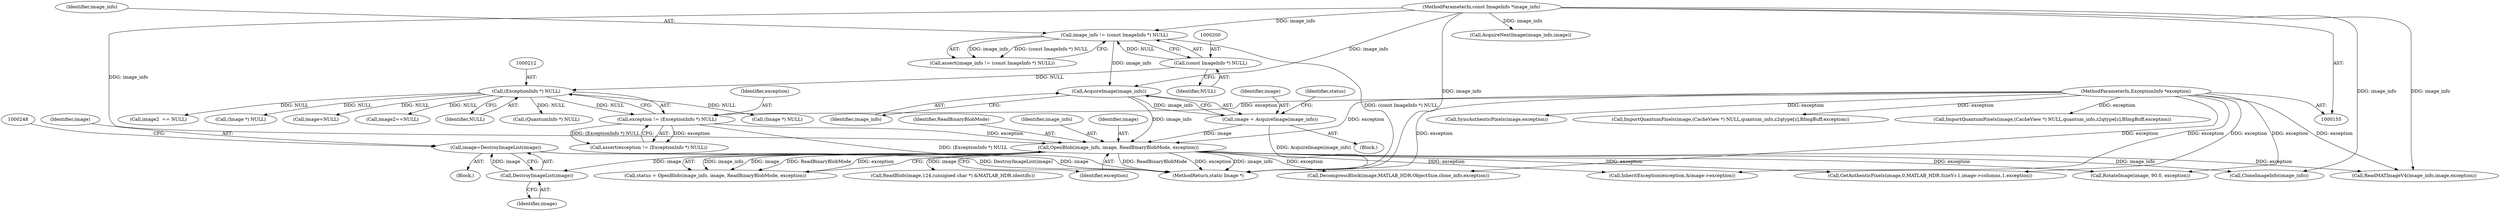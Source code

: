 digraph "0_ImageMagick_8a370f9ab120faf182aa160900ba692ba8e2bcf0@pointer" {
"1000242" [label="(Call,image=DestroyImageList(image))"];
"1000244" [label="(Call,DestroyImageList(image))"];
"1000232" [label="(Call,OpenBlob(image_info, image, ReadBinaryBlobMode, exception))"];
"1000228" [label="(Call,AcquireImage(image_info))"];
"1000197" [label="(Call,image_info != (const ImageInfo *) NULL)"];
"1000156" [label="(MethodParameterIn,const ImageInfo *image_info)"];
"1000199" [label="(Call,(const ImageInfo *) NULL)"];
"1000226" [label="(Call,image = AcquireImage(image_info))"];
"1000209" [label="(Call,exception != (ExceptionInfo *) NULL)"];
"1000157" [label="(MethodParameterIn,ExceptionInfo *exception)"];
"1000211" [label="(Call,(ExceptionInfo *) NULL)"];
"1000209" [label="(Call,exception != (ExceptionInfo *) NULL)"];
"1000227" [label="(Identifier,image)"];
"1000241" [label="(Block,)"];
"1000226" [label="(Call,image = AcquireImage(image_info))"];
"1000156" [label="(MethodParameterIn,const ImageInfo *image_info)"];
"1001705" [label="(Call,(Image *) NULL)"];
"1000252" [label="(Call,CloneImageInfo(image_info))"];
"1000210" [label="(Identifier,exception)"];
"1000286" [label="(Call,image2  == NULL)"];
"1000458" [label="(Call,DecompressBlock(image,MATLAB_HDR.ObjectSize,clone_info,exception))"];
"1001070" [label="(Call,InheritException(exception,&image->exception))"];
"1001326" [label="(Call,SyncAuthenticPixels(image,exception))"];
"1000247" [label="(Call,(Image *) NULL)"];
"1000230" [label="(Call,status = OpenBlob(image_info, image, ReadBinaryBlobMode, exception))"];
"1001699" [label="(Call,image=NULL)"];
"1000198" [label="(Identifier,image_info)"];
"1000256" [label="(Call,ReadBlob(image,124,(unsigned char *) &MATLAB_HDR.identific))"];
"1001286" [label="(Call,ImportQuantumPixels(image,(CacheView *) NULL,quantum_info,z2qtype[z],BImgBuff,exception))"];
"1000211" [label="(Call,(ExceptionInfo *) NULL)"];
"1001250" [label="(Call,ImportQuantumPixels(image,(CacheView *) NULL,quantum_info,z2qtype[z],BImgBuff,exception))"];
"1000234" [label="(Identifier,image)"];
"1000157" [label="(MethodParameterIn,ExceptionInfo *exception)"];
"1000197" [label="(Call,image_info != (const ImageInfo *) NULL)"];
"1000281" [label="(Call,ReadMATImageV4(image_info,image,exception))"];
"1000229" [label="(Identifier,image_info)"];
"1001811" [label="(MethodReturn,static Image *)"];
"1000236" [label="(Identifier,exception)"];
"1000201" [label="(Identifier,NULL)"];
"1000244" [label="(Call,DestroyImageList(image))"];
"1000466" [label="(Call,image2==NULL)"];
"1000213" [label="(Identifier,NULL)"];
"1000233" [label="(Identifier,image_info)"];
"1000235" [label="(Identifier,ReadBinaryBlobMode)"];
"1000231" [label="(Identifier,status)"];
"1000245" [label="(Identifier,image)"];
"1000242" [label="(Call,image=DestroyImageList(image))"];
"1001158" [label="(Call,GetAuthenticPixels(image,0,MATLAB_HDR.SizeY-i-1,image->columns,1,exception))"];
"1001594" [label="(Call,AcquireNextImage(image_info,image))"];
"1000196" [label="(Call,assert(image_info != (const ImageInfo *) NULL))"];
"1000158" [label="(Block,)"];
"1000228" [label="(Call,AcquireImage(image_info))"];
"1001502" [label="(Call,RotateImage(image, 90.0, exception))"];
"1000243" [label="(Identifier,image)"];
"1000232" [label="(Call,OpenBlob(image_info, image, ReadBinaryBlobMode, exception))"];
"1000977" [label="(Call,(QuantumInfo *) NULL)"];
"1000208" [label="(Call,assert(exception != (ExceptionInfo *) NULL))"];
"1000199" [label="(Call,(const ImageInfo *) NULL)"];
"1000242" -> "1000241"  [label="AST: "];
"1000242" -> "1000244"  [label="CFG: "];
"1000243" -> "1000242"  [label="AST: "];
"1000244" -> "1000242"  [label="AST: "];
"1000248" -> "1000242"  [label="CFG: "];
"1000242" -> "1001811"  [label="DDG: DestroyImageList(image)"];
"1000242" -> "1001811"  [label="DDG: image"];
"1000244" -> "1000242"  [label="DDG: image"];
"1000244" -> "1000245"  [label="CFG: "];
"1000245" -> "1000244"  [label="AST: "];
"1000232" -> "1000244"  [label="DDG: image"];
"1000232" -> "1000230"  [label="AST: "];
"1000232" -> "1000236"  [label="CFG: "];
"1000233" -> "1000232"  [label="AST: "];
"1000234" -> "1000232"  [label="AST: "];
"1000235" -> "1000232"  [label="AST: "];
"1000236" -> "1000232"  [label="AST: "];
"1000230" -> "1000232"  [label="CFG: "];
"1000232" -> "1001811"  [label="DDG: exception"];
"1000232" -> "1001811"  [label="DDG: image_info"];
"1000232" -> "1001811"  [label="DDG: ReadBinaryBlobMode"];
"1000232" -> "1000230"  [label="DDG: image_info"];
"1000232" -> "1000230"  [label="DDG: image"];
"1000232" -> "1000230"  [label="DDG: ReadBinaryBlobMode"];
"1000232" -> "1000230"  [label="DDG: exception"];
"1000228" -> "1000232"  [label="DDG: image_info"];
"1000156" -> "1000232"  [label="DDG: image_info"];
"1000226" -> "1000232"  [label="DDG: image"];
"1000209" -> "1000232"  [label="DDG: exception"];
"1000157" -> "1000232"  [label="DDG: exception"];
"1000232" -> "1000252"  [label="DDG: image_info"];
"1000232" -> "1000256"  [label="DDG: image"];
"1000232" -> "1000281"  [label="DDG: exception"];
"1000232" -> "1000458"  [label="DDG: exception"];
"1000232" -> "1001070"  [label="DDG: exception"];
"1000232" -> "1001158"  [label="DDG: exception"];
"1000232" -> "1001502"  [label="DDG: exception"];
"1000228" -> "1000226"  [label="AST: "];
"1000228" -> "1000229"  [label="CFG: "];
"1000229" -> "1000228"  [label="AST: "];
"1000226" -> "1000228"  [label="CFG: "];
"1000228" -> "1000226"  [label="DDG: image_info"];
"1000197" -> "1000228"  [label="DDG: image_info"];
"1000156" -> "1000228"  [label="DDG: image_info"];
"1000197" -> "1000196"  [label="AST: "];
"1000197" -> "1000199"  [label="CFG: "];
"1000198" -> "1000197"  [label="AST: "];
"1000199" -> "1000197"  [label="AST: "];
"1000196" -> "1000197"  [label="CFG: "];
"1000197" -> "1001811"  [label="DDG: (const ImageInfo *) NULL"];
"1000197" -> "1000196"  [label="DDG: image_info"];
"1000197" -> "1000196"  [label="DDG: (const ImageInfo *) NULL"];
"1000156" -> "1000197"  [label="DDG: image_info"];
"1000199" -> "1000197"  [label="DDG: NULL"];
"1000156" -> "1000155"  [label="AST: "];
"1000156" -> "1001811"  [label="DDG: image_info"];
"1000156" -> "1000252"  [label="DDG: image_info"];
"1000156" -> "1000281"  [label="DDG: image_info"];
"1000156" -> "1001594"  [label="DDG: image_info"];
"1000199" -> "1000201"  [label="CFG: "];
"1000200" -> "1000199"  [label="AST: "];
"1000201" -> "1000199"  [label="AST: "];
"1000199" -> "1000211"  [label="DDG: NULL"];
"1000226" -> "1000158"  [label="AST: "];
"1000227" -> "1000226"  [label="AST: "];
"1000231" -> "1000226"  [label="CFG: "];
"1000226" -> "1001811"  [label="DDG: AcquireImage(image_info)"];
"1000209" -> "1000208"  [label="AST: "];
"1000209" -> "1000211"  [label="CFG: "];
"1000210" -> "1000209"  [label="AST: "];
"1000211" -> "1000209"  [label="AST: "];
"1000208" -> "1000209"  [label="CFG: "];
"1000209" -> "1001811"  [label="DDG: (ExceptionInfo *) NULL"];
"1000209" -> "1000208"  [label="DDG: exception"];
"1000209" -> "1000208"  [label="DDG: (ExceptionInfo *) NULL"];
"1000157" -> "1000209"  [label="DDG: exception"];
"1000211" -> "1000209"  [label="DDG: NULL"];
"1000157" -> "1000155"  [label="AST: "];
"1000157" -> "1001811"  [label="DDG: exception"];
"1000157" -> "1000281"  [label="DDG: exception"];
"1000157" -> "1000458"  [label="DDG: exception"];
"1000157" -> "1001070"  [label="DDG: exception"];
"1000157" -> "1001158"  [label="DDG: exception"];
"1000157" -> "1001250"  [label="DDG: exception"];
"1000157" -> "1001286"  [label="DDG: exception"];
"1000157" -> "1001326"  [label="DDG: exception"];
"1000157" -> "1001502"  [label="DDG: exception"];
"1000211" -> "1000213"  [label="CFG: "];
"1000212" -> "1000211"  [label="AST: "];
"1000213" -> "1000211"  [label="AST: "];
"1000211" -> "1000247"  [label="DDG: NULL"];
"1000211" -> "1000286"  [label="DDG: NULL"];
"1000211" -> "1000466"  [label="DDG: NULL"];
"1000211" -> "1000977"  [label="DDG: NULL"];
"1000211" -> "1001699"  [label="DDG: NULL"];
"1000211" -> "1001705"  [label="DDG: NULL"];
}
